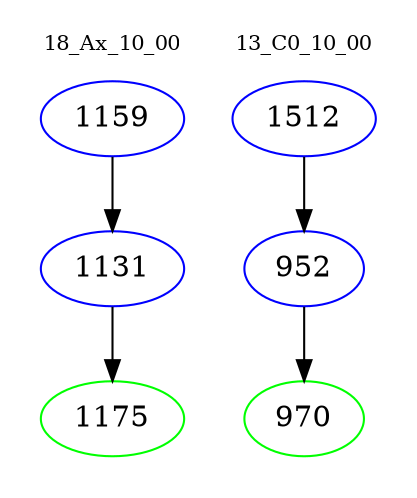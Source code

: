 digraph{
subgraph cluster_0 {
color = white
label = "18_Ax_10_00";
fontsize=10;
T0_1159 [label="1159", color="blue"]
T0_1159 -> T0_1131 [color="black"]
T0_1131 [label="1131", color="blue"]
T0_1131 -> T0_1175 [color="black"]
T0_1175 [label="1175", color="green"]
}
subgraph cluster_1 {
color = white
label = "13_C0_10_00";
fontsize=10;
T1_1512 [label="1512", color="blue"]
T1_1512 -> T1_952 [color="black"]
T1_952 [label="952", color="blue"]
T1_952 -> T1_970 [color="black"]
T1_970 [label="970", color="green"]
}
}

